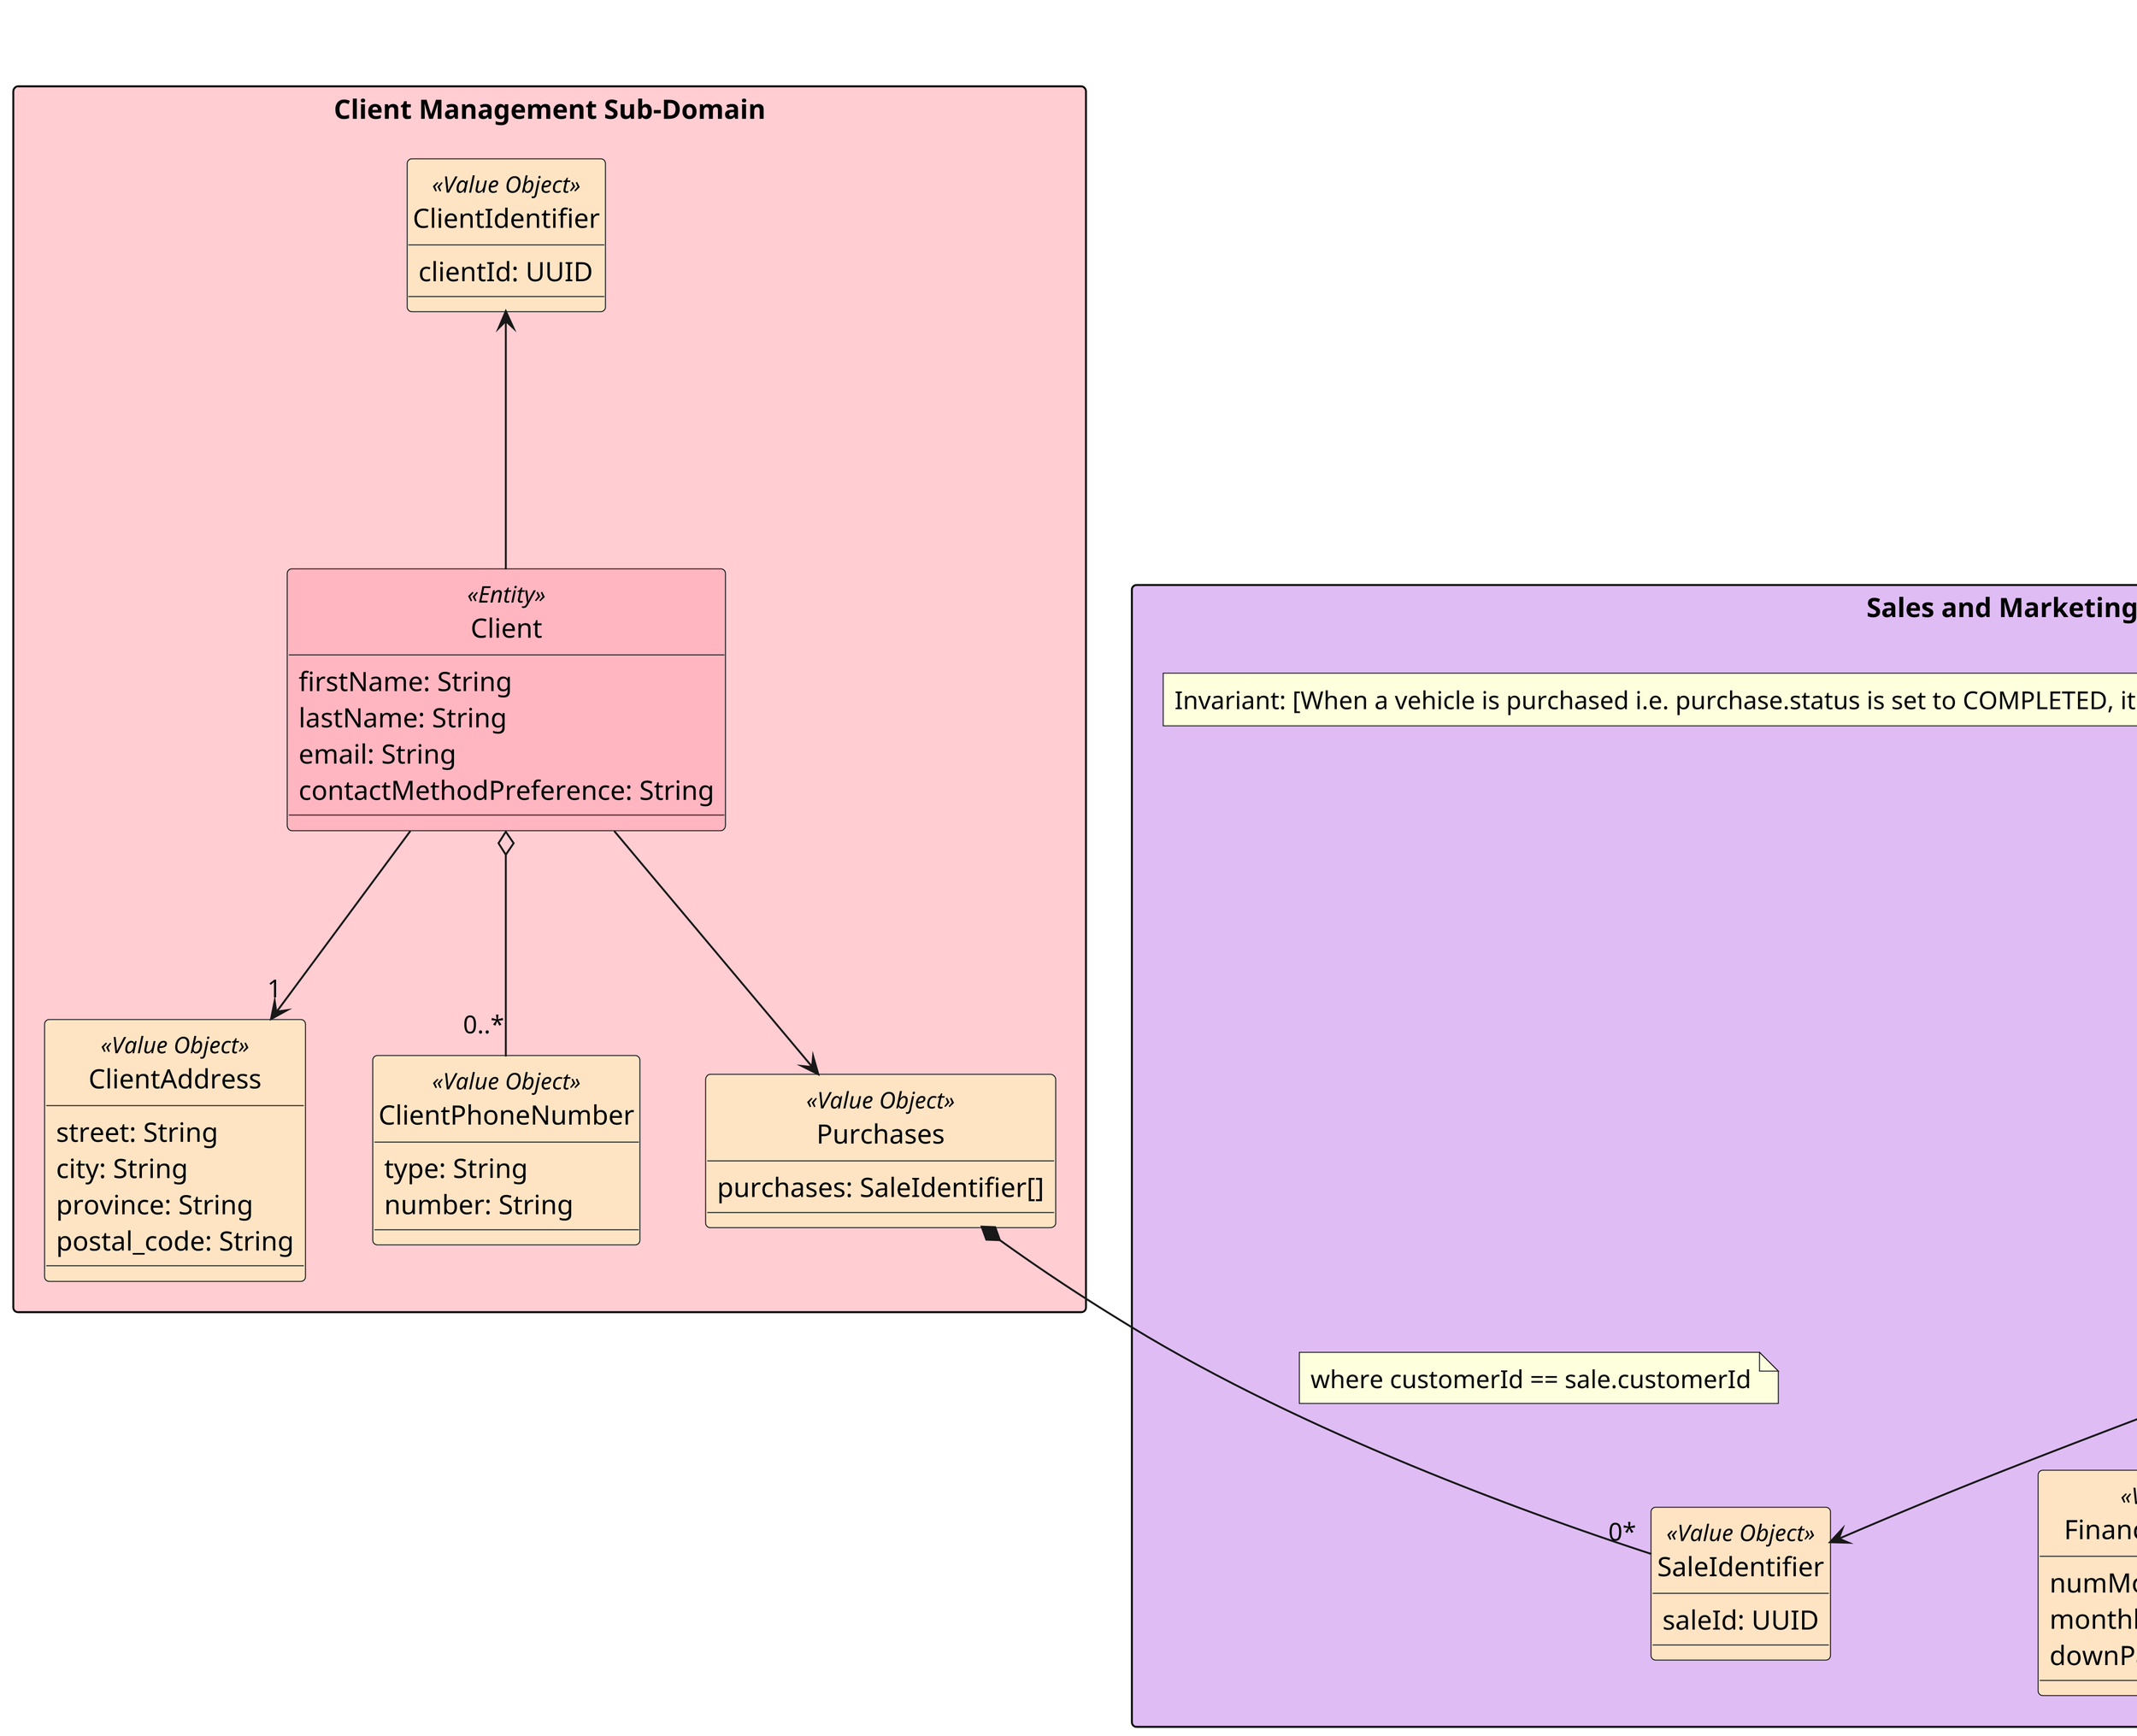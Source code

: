 @startuml
hide circle
top to bottom direction
!define ENTITY(entityName) class entityName << Entity >>
!define AGGREGATE(aggregateName) class aggregateName << Aggregate >>
!define AGGREGATE_ROOT(aggregateRootName) class aggregateRootName << Aggregate Root >>
!define AGGREGATE_ROOT_ENTITY(aggregateRootEntityName) class aggregateRootEntityName << Aggregate Root >> << Entity >>
!define VALUE_OBJECT(valueObjectName) class valueObjectName << Value Object >>
!pragma useVerticalIf on
skinparam dpi 350
skinparam packageStyle rectangle
skinparam rectangle {
    BackgroundColor #f7f4eb
    BorderColor Black
}

'--- Client Management Sub-Domain
Package "Client Management Sub-Domain" <<Rectangle>> #FFCDD2 {
    ENTITY(Client) #lightpink {
        firstName: String
        lastName: String
        email: String
        contactMethodPreference: String
    }

    VALUE_OBJECT(ClientIdentifier) #Bisque {
        clientId: UUID
    }

    VALUE_OBJECT(ClientAddress) #Bisque {
        street: String
        city: String
        province: String
        postal_code: String
    }

    VALUE_OBJECT(ClientPhoneNumber) #Bisque {
        type: String
        number: String
    }

    VALUE_OBJECT(Purchases) #Bisque {
        purchases: SaleIdentifier[]
    }

    Client -u-> ClientIdentifier
    Client o-- "0..*" ClientPhoneNumber
    Client --> "1" ClientAddress
    Client --> Purchases
}

'--- Employee Management Sub-Domain
Package "Employee Management System Sub-Domain" <<Rectangle>> #3399FF {
    ENTITY(Employee) #lightblue {
        firstName: String
        lastName: String
        email: String
        salary: Decimal
        commissionRate: Decimal
    }

    VALUE_OBJECT(EmployeeIdentifier) #Bisque {
        salesPersonId: UUID
    }

    VALUE_OBJECT(EmployeeAddress) #Bisque {
        street: String
        city: String
        province: String
        country: String
    }

    VALUE_OBJECT(EmployeePhoneNumber) #Bisque {
        type: String
        number: String
    }

    ENTITY(Department) #lightblue {
        departmentName: String
        headCount: Integer
    }

    VALUE_OBJECT(DepartmentIdentifier) #Bisque {
        departmentCode: UUID
    }

    VALUE_OBJECT(Position) #Bisque {
        title: String
        positionCode: String
    }

    Employee --> EmployeeIdentifier
    Employee o--> Position
    Employee "1" o--> "1*" EmployeePhoneNumber
    Employee o--> "1" EmployeeAddress
    Employee "1" o--> "1" DepartmentIdentifier
    Department --> DepartmentIdentifier
    Department "1" o--> "1*" Position
}

' --- Inventory Management Sub-Domain
Package "Inventory Management Sub-Domain" <<Rectangle>> #Lavender {
    ENTITY(Vehicle) #lightblue {
        make: String
        model: String
        year: Integer
        status: String
        type: String
    }

    VALUE_OBJECT(VehicleIdentifier) #Bisque {
        vin: String
    }

    VALUE_OBJECT(MSRP) #Bisque {
        value: Decimal
        currency: Currency
    }

    VALUE_OBJECT(Options) #Bisque {
        name: String
        description: String
        price: Price
    }

    VALUE_OBJECT(Manufacturer) #Bisque {
        name: String
        country: String
    }

    AGGREGATE_ROOT(Inventory) #Cyan {
        type: String
    }

    VALUE_OBJECT(InventoryIdentifier) #Bisque {
        inventoryId: UUID
    }

    Inventory --> InventoryIdentifier
    Inventory *-- "0*" VehicleIdentifier

    note on link
        where vehicle.status != SOLD
    end note

    Vehicle --> VehicleIdentifier
    Vehicle o-- "1" MSRP
    Vehicle o-- "0..*" Options
    Vehicle o-- "1" Manufacturer
}

' --- Sales and Marketing Sub-Domain
Package "Sales and Marketing Sub-Domain" <<Rectangle>> #DFBDF4 {
    note "Invariant: [When a vehicle is purchased i.e. purchase.status is set to COMPLETED, its status in the inventory must be set to SOLD]" as inventoryInvariant1

    AGGREGATE_ROOT_ENTITY(Sale) #lightPink {
        date: DateTime
        status: String
    }

    VALUE_OBJECT(SaleIdentifier) #Bisque {
        saleId: UUID
    }

    VALUE_OBJECT(FinancingAgreement) #Bisque {
        numMonths: Integer
        monthlyPayment: Price
        downPayment: Price
    }

    VALUE_OBJECT(Price) #Bisque {
        value: Decimal
        currency: Currency
    }

    VALUE_OBJECT(Warranty) #Bisque {
        endDate: DateTime
        terms: String
    }

    Sale --> SaleIdentifier
    Sale o-- "1" Price
    Sale o-- "1" FinancingAgreement
    Sale -u-> EmployeeIdentifier

    note on link
        where employee.position.title == SALES
    end note

    Sale -u-> CustomerIdentifier
    Sale -u-> VehicleIdentifier
    Sale o--> Warranty

    Purchases *-- "0*" SaleIdentifier

    note on link
        where customerId == sale.customerId
    end note
}

@enduml
